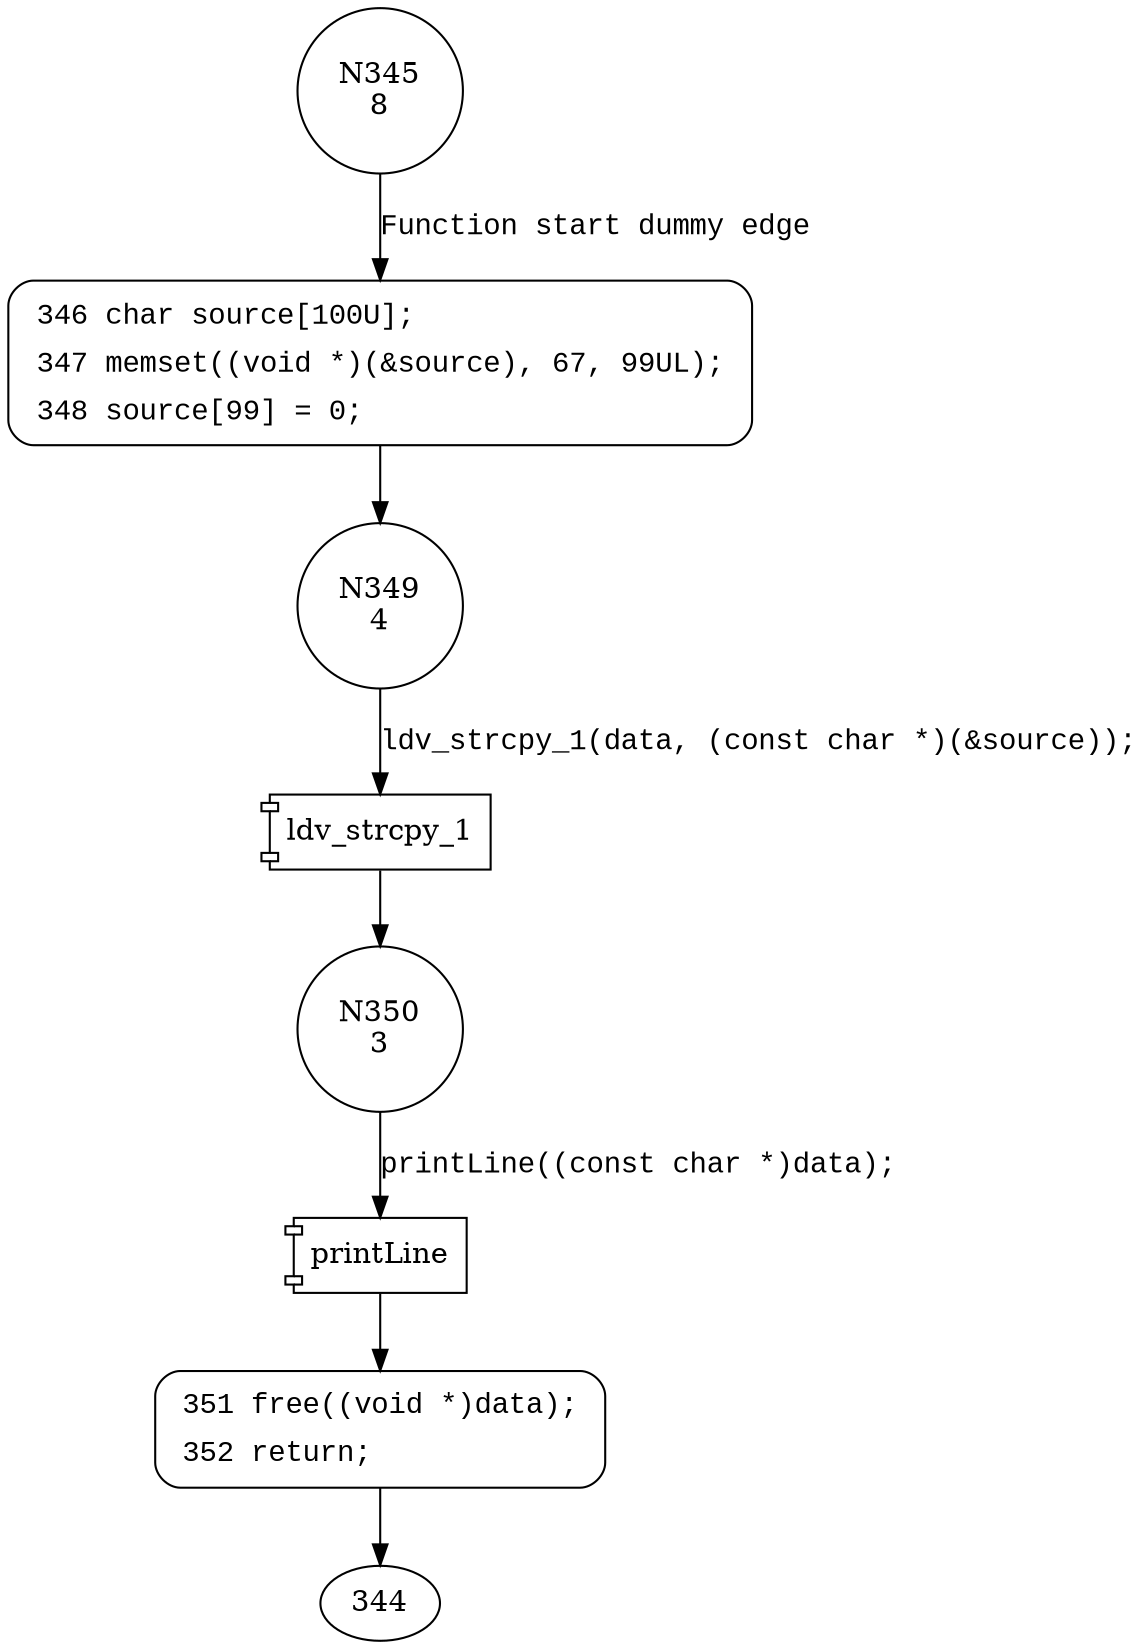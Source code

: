 digraph CWE122_Heap_Based_Buffer_Overflow__c_dest_char_cpy_51b_badSink {
345 [shape="circle" label="N345\n8"]
346 [shape="circle" label="N346\n7"]
349 [shape="circle" label="N349\n4"]
350 [shape="circle" label="N350\n3"]
351 [shape="circle" label="N351\n2"]
346 [style="filled,bold" penwidth="1" fillcolor="white" fontname="Courier New" shape="Mrecord" label=<<table border="0" cellborder="0" cellpadding="3" bgcolor="white"><tr><td align="right">346</td><td align="left">char source[100U];</td></tr><tr><td align="right">347</td><td align="left">memset((void *)(&amp;source), 67, 99UL);</td></tr><tr><td align="right">348</td><td align="left">source[99] = 0;</td></tr></table>>]
346 -> 349[label=""]
351 [style="filled,bold" penwidth="1" fillcolor="white" fontname="Courier New" shape="Mrecord" label=<<table border="0" cellborder="0" cellpadding="3" bgcolor="white"><tr><td align="right">351</td><td align="left">free((void *)data);</td></tr><tr><td align="right">352</td><td align="left">return;</td></tr></table>>]
351 -> 344[label=""]
345 -> 346 [label="Function start dummy edge" fontname="Courier New"]
100024 [shape="component" label="ldv_strcpy_1"]
349 -> 100024 [label="ldv_strcpy_1(data, (const char *)(&source));" fontname="Courier New"]
100024 -> 350 [label="" fontname="Courier New"]
100025 [shape="component" label="printLine"]
350 -> 100025 [label="printLine((const char *)data);" fontname="Courier New"]
100025 -> 351 [label="" fontname="Courier New"]
}